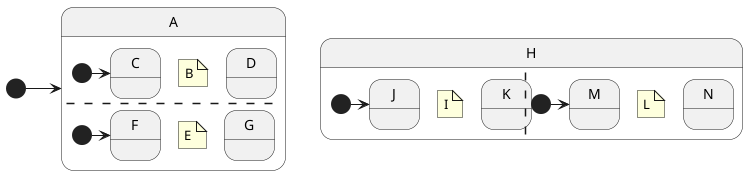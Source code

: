 @startuml
    [*] -> A
    state A {
        note "B" as B
        [*] -> C
        state C
        state D
        --
        note "E" as E
        [*] -> F
        state F
        state G
    }
    state H {
        note "I" as I
        [*] -> J
        state J
        state K
        ||
        note "L" as L
        [*] -> M
        state M
        state N
    }
@enduml
